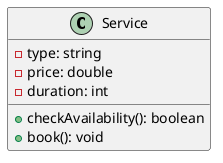 @startuml
class Service {
  - type: string
  - price: double
  - duration: int
  + checkAvailability(): boolean
  + book(): void
}
@enduml